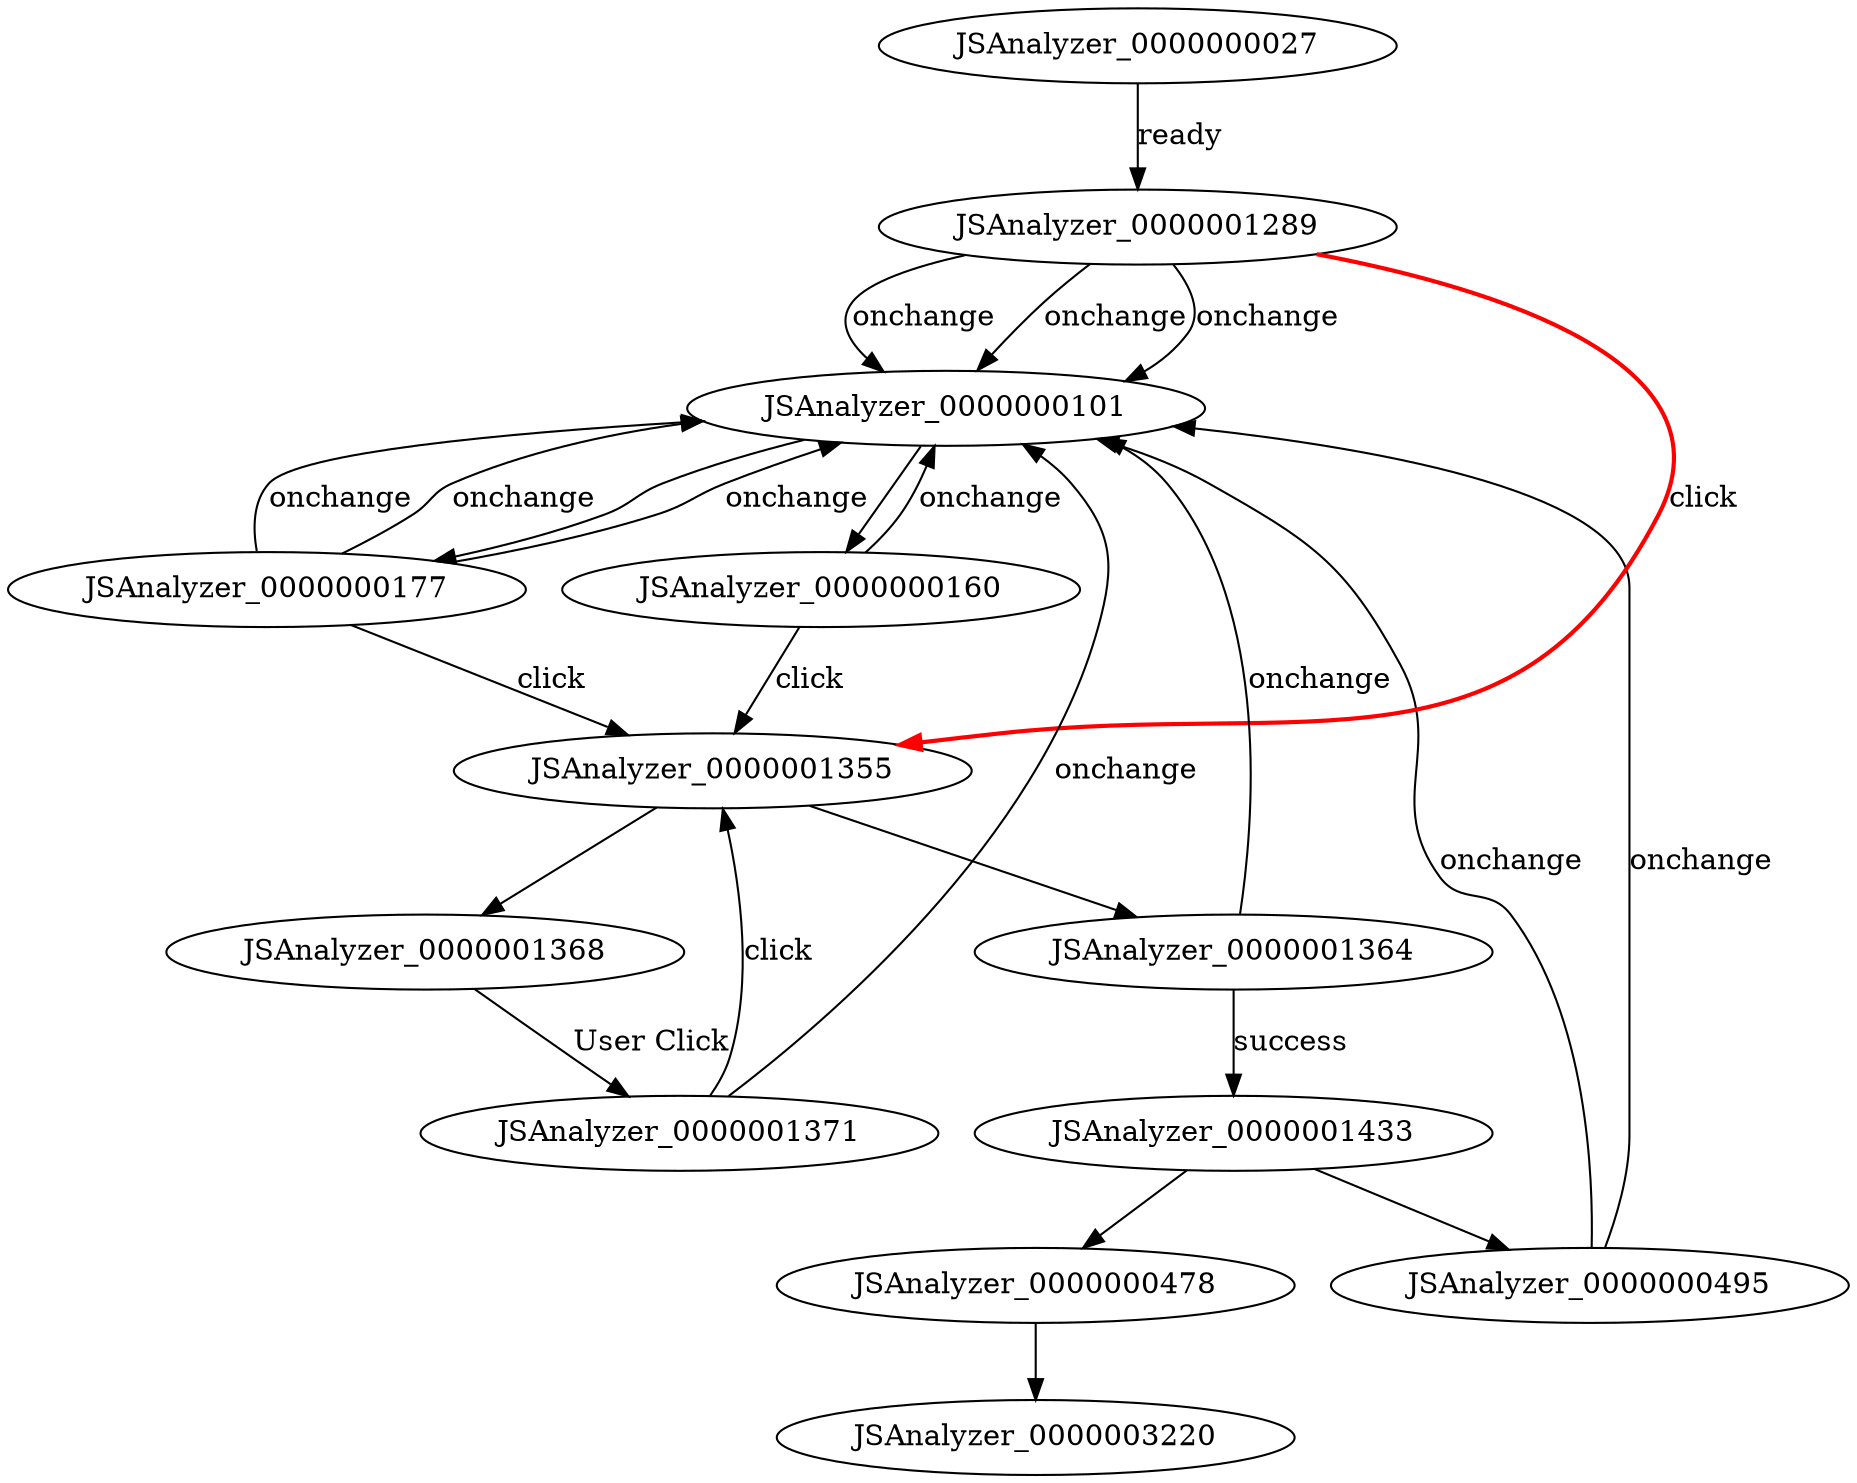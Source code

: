 digraph FSM {
JSAnalyzer_0000000027;
JSAnalyzer_0000000101;
JSAnalyzer_0000000160;
JSAnalyzer_0000000177;
JSAnalyzer_0000000478;
JSAnalyzer_0000000495;
JSAnalyzer_0000001289;
JSAnalyzer_0000001355;
JSAnalyzer_0000001364;
JSAnalyzer_0000001368;
JSAnalyzer_0000001433;
JSAnalyzer_0000001371;
JSAnalyzer_0000000101 -> JSAnalyzer_0000000160 []
JSAnalyzer_0000000101 -> JSAnalyzer_0000000177 []
JSAnalyzer_0000001433 -> JSAnalyzer_0000000478 []
JSAnalyzer_0000001433 -> JSAnalyzer_0000000495 []
JSAnalyzer_0000001355 -> JSAnalyzer_0000001364 []
JSAnalyzer_0000001355 -> JSAnalyzer_0000001368 []
JSAnalyzer_0000000027 -> JSAnalyzer_0000001289 [label="ready"]
JSAnalyzer_0000000160 -> JSAnalyzer_0000000101 [label="onchange"]
JSAnalyzer_0000000160 -> JSAnalyzer_0000001355 [label="click"]
JSAnalyzer_0000000177 -> JSAnalyzer_0000000101 [label="onchange"]
JSAnalyzer_0000000177 -> JSAnalyzer_0000000101 [label="onchange"]
JSAnalyzer_0000000177 -> JSAnalyzer_0000000101 [label="onchange"]
JSAnalyzer_0000000177 -> JSAnalyzer_0000001355 [label="click"]
JSAnalyzer_0000000495 -> JSAnalyzer_0000000101 [label="onchange"]
JSAnalyzer_0000000495 -> JSAnalyzer_0000000101 [label="onchange"]
JSAnalyzer_0000001289 -> JSAnalyzer_0000000101 [label="onchange"]
JSAnalyzer_0000001289 -> JSAnalyzer_0000000101 [label="onchange"]
JSAnalyzer_0000001289 -> JSAnalyzer_0000000101 [label="onchange"]
JSAnalyzer_0000001289 -> JSAnalyzer_0000001355 [label="click",style=bold,color=red]
JSAnalyzer_0000001364 -> JSAnalyzer_0000001433 [label="success"]
JSAnalyzer_0000001364 -> JSAnalyzer_0000000101 [label="onchange"]
JSAnalyzer_0000001368 -> JSAnalyzer_0000001371 [label="User Click"]
JSAnalyzer_0000001371 -> JSAnalyzer_0000000101 [label="onchange"]
JSAnalyzer_0000001371 -> JSAnalyzer_0000001355 [label="click"]
JSAnalyzer_0000000478 -> JSAnalyzer_0000003220 []
}
